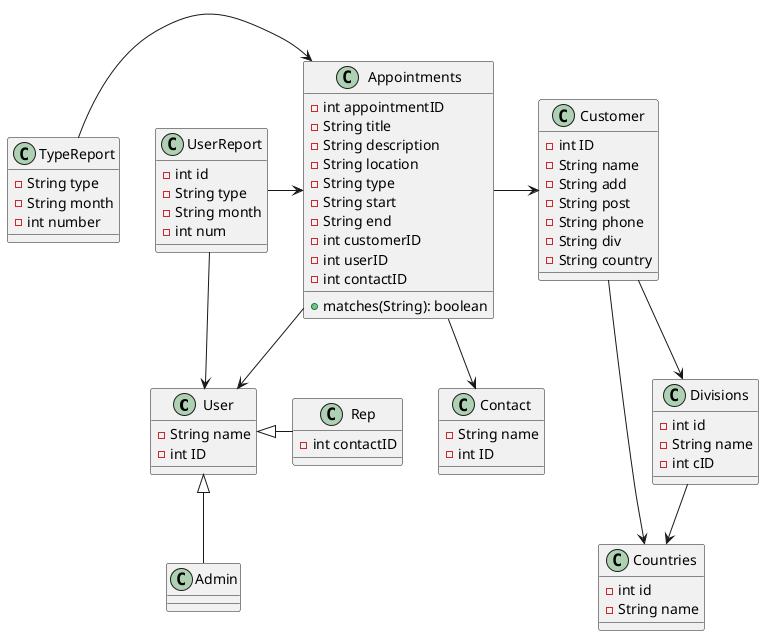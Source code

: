 @startuml
'https://plantuml.com/class-diagram

class User {
- String name
- int ID
}
class Rep {
- int contactID
}
class Admin

User <|- Rep
User <|-- Admin

class Appointments {
- int appointmentID
- String title
- String description
- String location
- String type
- String start
- String end
- int customerID
- int userID
- int contactID
+ matches(String): boolean
}

class Contact {
- String name
- int ID
}

class Customer {
- int ID
- String name
- String add
- String post
- String phone
-String div
-String country
}

Appointments --> User
Appointments --> Contact
Appointments -> Customer

class Divisions {
- int id
- String name
- int cID
}

class Countries {
- int id
- String name
}

Customer --> Divisions
Customer ---> Countries
Divisions --> Countries

class TypeReport {
- String type
- String month
- int number
}

TypeReport -> Appointments

class UserReport {
- int id
- String type
- String month
- int num
}

UserReport -> User
UserReport -> Appointments

@enduml